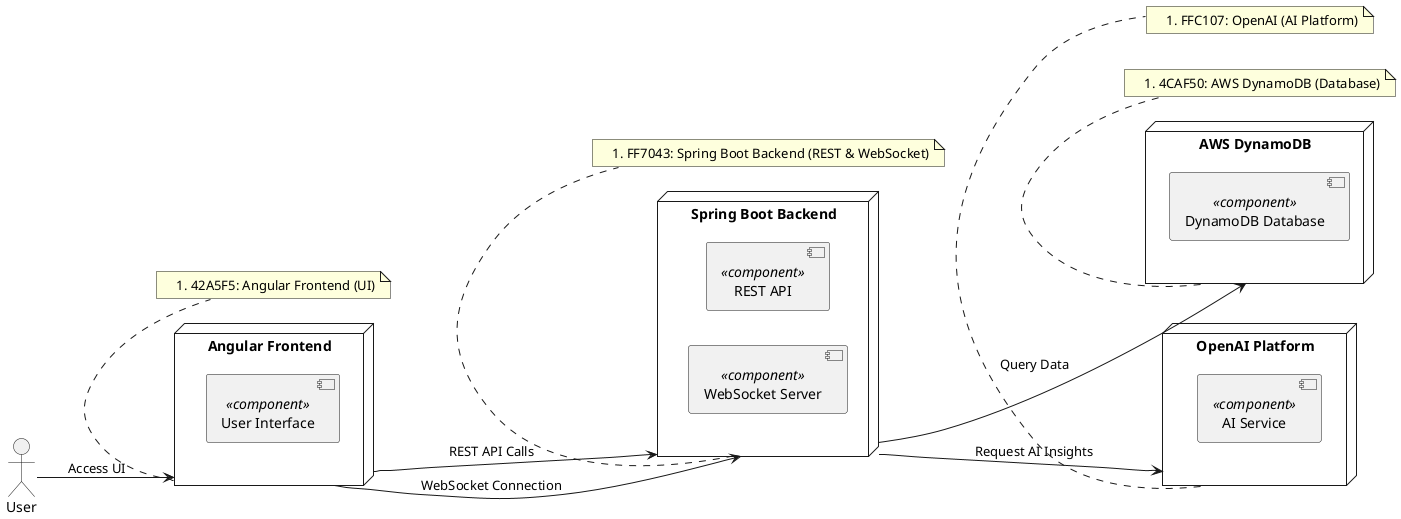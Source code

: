 @startuml
!define FRONTEND_COLOR #42A5F5
!define BACKEND_COLOR #FF7043
!define DATABASE_COLOR #4CAF50
!define AI_PLATFORM_COLOR #FFC107

actor User
node "Angular Frontend" as Frontend {
  [User Interface] <<component>>
}

node "Spring Boot Backend" as Backend {
  [REST API] <<component>>
  [WebSocket Server] <<component>>
}

node "AWS DynamoDB" as DynamoDB {
  [DynamoDB Database] <<component>>
}

node "OpenAI Platform" as OpenAI {
  [AI Service] <<component>>
}

User --> Frontend : Access UI
Frontend --> Backend : REST API Calls
Frontend --> Backend : WebSocket Connection
Backend --> DynamoDB : Query Data
Backend --> OpenAI : Request AI Insights

note right of Frontend
  #FRONTEND_COLOR: Angular Frontend (UI)
end note

note right of Backend
  #BACKEND_COLOR: Spring Boot Backend (REST & WebSocket)
end note

note right of DynamoDB
  #DATABASE_COLOR: AWS DynamoDB (Database)
end note

note right of OpenAI
  #AI_PLATFORM_COLOR: OpenAI (AI Platform)
end note

' Make it vertical and aligned
left to right direction

@enduml
